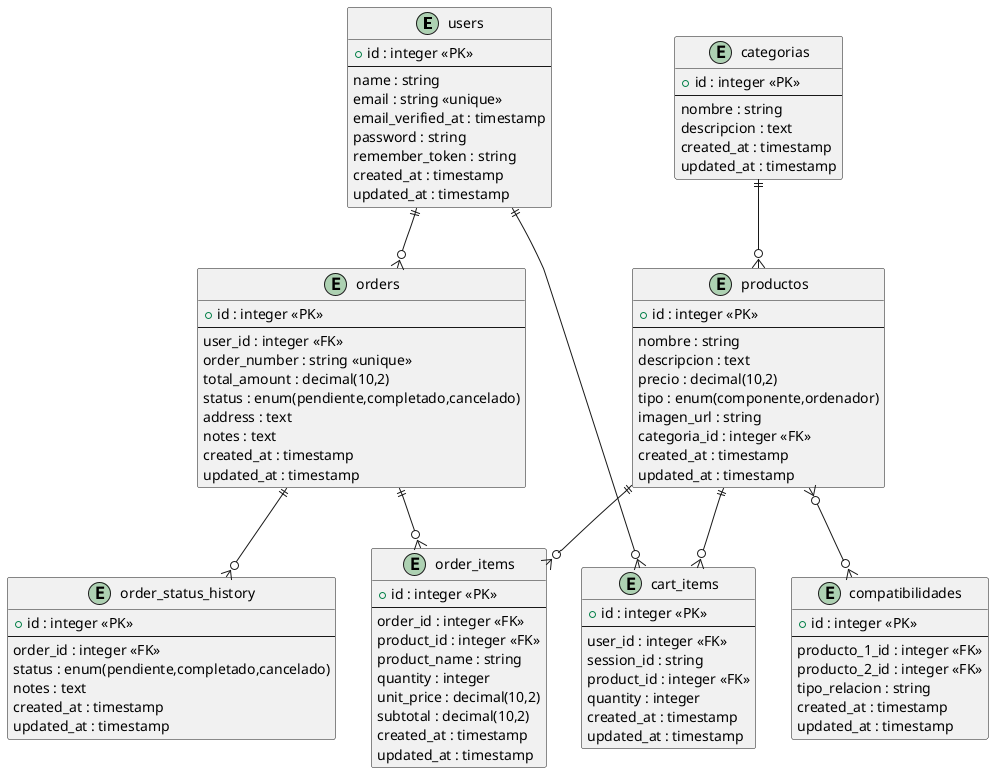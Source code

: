 @startuml Database Schema

' Entities
entity "users" {
  + id : integer <<PK>>
  --
  name : string
  email : string <<unique>>
  email_verified_at : timestamp
  password : string
  remember_token : string
  created_at : timestamp
  updated_at : timestamp
}

entity "categorias" {
  + id : integer <<PK>>
  --
  nombre : string
  descripcion : text
  created_at : timestamp
  updated_at : timestamp
}

entity "productos" {
  + id : integer <<PK>>
  --
  nombre : string
  descripcion : text
  precio : decimal(10,2)
  tipo : enum(componente,ordenador)
  imagen_url : string
  categoria_id : integer <<FK>>
  created_at : timestamp
  updated_at : timestamp
}

entity "compatibilidades" {
  + id : integer <<PK>>
  --
  producto_1_id : integer <<FK>>
  producto_2_id : integer <<FK>>
  tipo_relacion : string
  created_at : timestamp
  updated_at : timestamp
}

entity "cart_items" {
  + id : integer <<PK>>
  --
  user_id : integer <<FK>>
  session_id : string
  product_id : integer <<FK>>
  quantity : integer
  created_at : timestamp
  updated_at : timestamp
}

entity "orders" {
  + id : integer <<PK>>
  --
  user_id : integer <<FK>>
  order_number : string <<unique>>
  total_amount : decimal(10,2)
  status : enum(pendiente,completado,cancelado)
  address : text
  notes : text
  created_at : timestamp
  updated_at : timestamp
}

entity "order_items" {
  + id : integer <<PK>>
  --
  order_id : integer <<FK>>
  product_id : integer <<FK>>
  product_name : string
  quantity : integer
  unit_price : decimal(10,2)
  subtotal : decimal(10,2)
  created_at : timestamp
  updated_at : timestamp
}

entity "order_status_history" {
  + id : integer <<PK>>
  --
  order_id : integer <<FK>>
  status : enum(pendiente,completado,cancelado)
  notes : text
  created_at : timestamp
  updated_at : timestamp
}

' Relationships
users ||--o{ cart_items
users ||--o{ orders
categorias ||--o{ productos
productos }o--o{ compatibilidades
productos ||--o{ cart_items
productos ||--o{ order_items
orders ||--o{ order_items
orders ||--o{ order_status_history

@enduml 